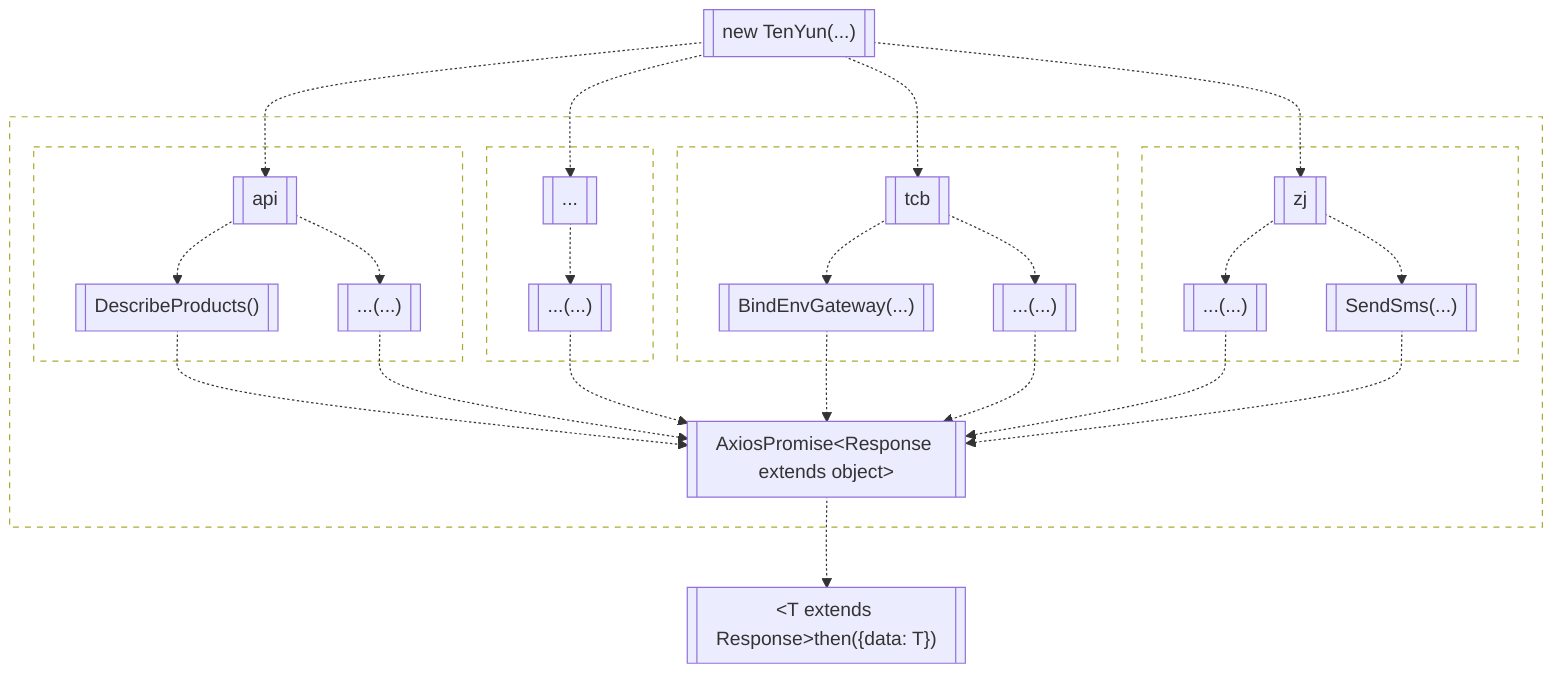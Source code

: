 %%{init: {'themeCSS':'.flowchart-link{animation:dash 2s linear infinite;}@keyframes dash{from{stroke-dashoffset:60;}to%{}}'}}%%
flowchart TD
  B[["new TenYun(...)"]]-.->S0[[api]]
  B-.->S1[["..."]]
  B-.->S2[[tcb]]
  B-.->S3[[zj]]
  S0-.->S00[["DescribeProducts()"]]
  S0-.->S01[["...(...)"]]
  S1-.->S10[["...(...)"]]
  S2-.->S20[["BindEnvGateway(...)"]]
  S2-.->S21[["...(...)"]]
  S3-.->S30[["...(...)"]]
  S3-.->S31[["SendSms(...)"]]
  S00-.->E[["AxiosPromise&lt;Response extends object&gt;"]]
  S01-.->E
  S10-.->E
  S20-.->E
  S21-.->E
  S30-.->E
  S31-.->E
  E-.->T[["&lt;T extends Response&gt;then({data: T})"]]
  subgraph G [ ]
    subgraph api [ ]
      S0
      S00
      S01
    end
    subgraph ... [ ]
      S1
      S10
    end
    subgraph tcb [ ]
      S2
      S20
      S21
    end
    subgraph zj [ ]
      S3
      S30
      S31
    end
    E
  end
  classDef dashed fill:none,stroke-dasharray:5 5
  class G,api,tcb,...,zj dashed

%% npx -p @mermaid-js/mermaid-cli mmdc -c sdk-flowchart.json -i sdk-flowchart.mmd -o sdk-flowchart.svg
%% sed -i '' 's/-166[0-9]\{10\}/-div/g;s/max-width: 1324.69px; //' sdk-flowchart.svg